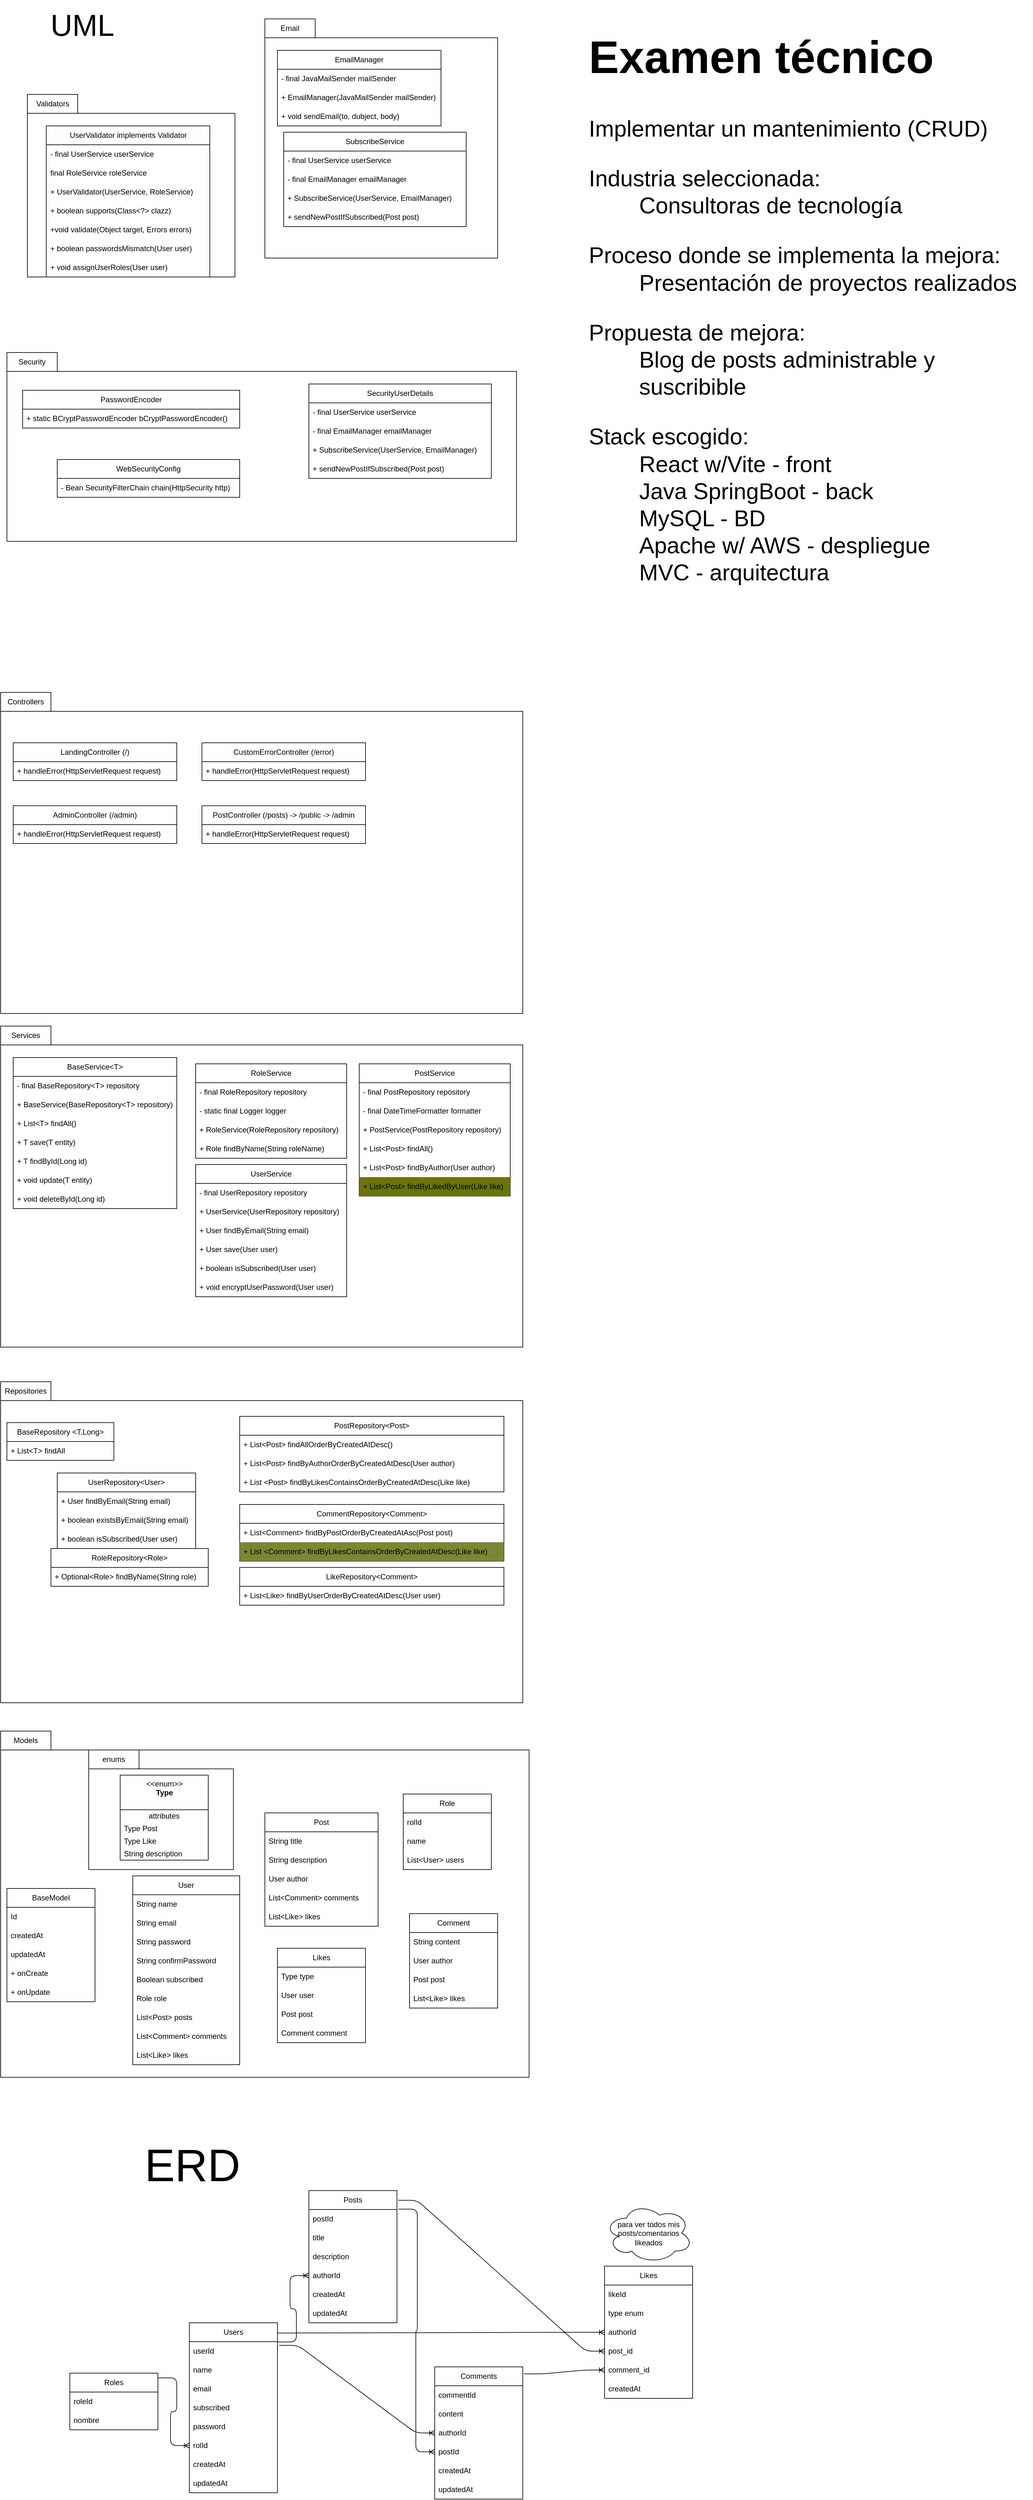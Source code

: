 <mxfile>
    <diagram id="htlejAzc29VQvQVjpLD0" name="Page-1">
        <mxGraphModel dx="1652" dy="4514" grid="1" gridSize="10" guides="1" tooltips="1" connect="1" arrows="1" fold="1" page="1" pageScale="1" pageWidth="850" pageHeight="1100" math="0" shadow="0">
            <root>
                <mxCell id="0"/>
                <mxCell id="1" parent="0"/>
                <mxCell id="186" value="" style="shape=folder;fontStyle=1;tabWidth=80;tabHeight=30;tabPosition=left;html=1;boundedLbl=1;" vertex="1" parent="1">
                    <mxGeometry x="10" y="-2170" width="830" height="510" as="geometry"/>
                </mxCell>
                <mxCell id="110" value="" style="shape=folder;fontStyle=1;tabWidth=80;tabHeight=30;tabPosition=left;html=1;boundedLbl=1;" vertex="1" parent="1">
                    <mxGeometry x="10" y="-1075" width="830" height="510" as="geometry"/>
                </mxCell>
                <mxCell id="105" value="" style="shape=folder;fontStyle=1;tabWidth=80;tabHeight=30;tabPosition=left;html=1;boundedLbl=1;" vertex="1" parent="1">
                    <mxGeometry x="10" y="-520" width="840" height="550" as="geometry"/>
                </mxCell>
                <mxCell id="108" value="" style="shape=folder;fontStyle=1;tabWidth=80;tabHeight=30;tabPosition=left;html=1;boundedLbl=1;" vertex="1" parent="1">
                    <mxGeometry x="150" y="-490" width="230" height="190" as="geometry"/>
                </mxCell>
                <mxCell id="2" value="Users" style="swimlane;fontStyle=0;childLayout=stackLayout;horizontal=1;startSize=30;horizontalStack=0;resizeParent=1;resizeParentMax=0;resizeLast=0;collapsible=1;marginBottom=0;whiteSpace=wrap;html=1;" vertex="1" parent="1">
                    <mxGeometry x="310" y="420" width="140" height="270" as="geometry"/>
                </mxCell>
                <mxCell id="39" value="userId" style="text;strokeColor=none;fillColor=none;align=left;verticalAlign=middle;spacingLeft=4;spacingRight=4;overflow=hidden;points=[[0,0.5],[1,0.5]];portConstraint=eastwest;rotatable=0;whiteSpace=wrap;html=1;" vertex="1" parent="2">
                    <mxGeometry y="30" width="140" height="30" as="geometry"/>
                </mxCell>
                <mxCell id="4" value="name" style="text;strokeColor=none;fillColor=none;align=left;verticalAlign=middle;spacingLeft=4;spacingRight=4;overflow=hidden;points=[[0,0.5],[1,0.5]];portConstraint=eastwest;rotatable=0;whiteSpace=wrap;html=1;" vertex="1" parent="2">
                    <mxGeometry y="60" width="140" height="30" as="geometry"/>
                </mxCell>
                <mxCell id="5" value="email" style="text;strokeColor=none;fillColor=none;align=left;verticalAlign=middle;spacingLeft=4;spacingRight=4;overflow=hidden;points=[[0,0.5],[1,0.5]];portConstraint=eastwest;rotatable=0;whiteSpace=wrap;html=1;" vertex="1" parent="2">
                    <mxGeometry y="90" width="140" height="30" as="geometry"/>
                </mxCell>
                <mxCell id="219" value="subscribed" style="text;strokeColor=none;fillColor=none;align=left;verticalAlign=middle;spacingLeft=4;spacingRight=4;overflow=hidden;points=[[0,0.5],[1,0.5]];portConstraint=eastwest;rotatable=0;whiteSpace=wrap;html=1;" vertex="1" parent="2">
                    <mxGeometry y="120" width="140" height="30" as="geometry"/>
                </mxCell>
                <mxCell id="6" value="password" style="text;strokeColor=none;fillColor=none;align=left;verticalAlign=middle;spacingLeft=4;spacingRight=4;overflow=hidden;points=[[0,0.5],[1,0.5]];portConstraint=eastwest;rotatable=0;whiteSpace=wrap;html=1;" vertex="1" parent="2">
                    <mxGeometry y="150" width="140" height="30" as="geometry"/>
                </mxCell>
                <mxCell id="40" value="rolId" style="text;strokeColor=none;fillColor=none;align=left;verticalAlign=middle;spacingLeft=4;spacingRight=4;overflow=hidden;points=[[0,0.5],[1,0.5]];portConstraint=eastwest;rotatable=0;whiteSpace=wrap;html=1;" vertex="1" parent="2">
                    <mxGeometry y="180" width="140" height="30" as="geometry"/>
                </mxCell>
                <mxCell id="49" value="createdAt" style="text;strokeColor=none;fillColor=none;align=left;verticalAlign=middle;spacingLeft=4;spacingRight=4;overflow=hidden;points=[[0,0.5],[1,0.5]];portConstraint=eastwest;rotatable=0;whiteSpace=wrap;html=1;" vertex="1" parent="2">
                    <mxGeometry y="210" width="140" height="30" as="geometry"/>
                </mxCell>
                <mxCell id="50" value="updatedAt" style="text;strokeColor=none;fillColor=none;align=left;verticalAlign=middle;spacingLeft=4;spacingRight=4;overflow=hidden;points=[[0,0.5],[1,0.5]];portConstraint=eastwest;rotatable=0;whiteSpace=wrap;html=1;" vertex="1" parent="2">
                    <mxGeometry y="240" width="140" height="30" as="geometry"/>
                </mxCell>
                <mxCell id="7" value="BaseModel" style="swimlane;fontStyle=0;childLayout=stackLayout;horizontal=1;startSize=30;horizontalStack=0;resizeParent=1;resizeParentMax=0;resizeLast=0;collapsible=1;marginBottom=0;whiteSpace=wrap;html=1;" vertex="1" parent="1">
                    <mxGeometry x="20" y="-270" width="140" height="180" as="geometry"/>
                </mxCell>
                <mxCell id="8" value="Id" style="text;strokeColor=none;fillColor=none;align=left;verticalAlign=middle;spacingLeft=4;spacingRight=4;overflow=hidden;points=[[0,0.5],[1,0.5]];portConstraint=eastwest;rotatable=0;whiteSpace=wrap;html=1;" vertex="1" parent="7">
                    <mxGeometry y="30" width="140" height="30" as="geometry"/>
                </mxCell>
                <mxCell id="9" value="createdAt" style="text;strokeColor=none;fillColor=none;align=left;verticalAlign=middle;spacingLeft=4;spacingRight=4;overflow=hidden;points=[[0,0.5],[1,0.5]];portConstraint=eastwest;rotatable=0;whiteSpace=wrap;html=1;" vertex="1" parent="7">
                    <mxGeometry y="60" width="140" height="30" as="geometry"/>
                </mxCell>
                <mxCell id="10" value="updatedAt" style="text;strokeColor=none;fillColor=none;align=left;verticalAlign=middle;spacingLeft=4;spacingRight=4;overflow=hidden;points=[[0,0.5],[1,0.5]];portConstraint=eastwest;rotatable=0;whiteSpace=wrap;html=1;" vertex="1" parent="7">
                    <mxGeometry y="90" width="140" height="30" as="geometry"/>
                </mxCell>
                <mxCell id="29" value="+ onCreate" style="text;strokeColor=none;fillColor=none;align=left;verticalAlign=middle;spacingLeft=4;spacingRight=4;overflow=hidden;points=[[0,0.5],[1,0.5]];portConstraint=eastwest;rotatable=0;whiteSpace=wrap;html=1;" vertex="1" parent="7">
                    <mxGeometry y="120" width="140" height="30" as="geometry"/>
                </mxCell>
                <mxCell id="30" value="+ onUpdate" style="text;strokeColor=none;fillColor=none;align=left;verticalAlign=middle;spacingLeft=4;spacingRight=4;overflow=hidden;points=[[0,0.5],[1,0.5]];portConstraint=eastwest;rotatable=0;whiteSpace=wrap;html=1;" vertex="1" parent="7">
                    <mxGeometry y="150" width="140" height="30" as="geometry"/>
                </mxCell>
                <mxCell id="13" value="Posts" style="swimlane;fontStyle=0;childLayout=stackLayout;horizontal=1;startSize=30;horizontalStack=0;resizeParent=1;resizeParentMax=0;resizeLast=0;collapsible=1;marginBottom=0;whiteSpace=wrap;html=1;" vertex="1" parent="1">
                    <mxGeometry x="500" y="210" width="140" height="210" as="geometry"/>
                </mxCell>
                <mxCell id="59" value="postId" style="text;strokeColor=none;fillColor=none;align=left;verticalAlign=middle;spacingLeft=4;spacingRight=4;overflow=hidden;points=[[0,0.5],[1,0.5]];portConstraint=eastwest;rotatable=0;whiteSpace=wrap;html=1;" vertex="1" parent="13">
                    <mxGeometry y="30" width="140" height="30" as="geometry"/>
                </mxCell>
                <mxCell id="14" value="title" style="text;strokeColor=none;fillColor=none;align=left;verticalAlign=middle;spacingLeft=4;spacingRight=4;overflow=hidden;points=[[0,0.5],[1,0.5]];portConstraint=eastwest;rotatable=0;whiteSpace=wrap;html=1;" vertex="1" parent="13">
                    <mxGeometry y="60" width="140" height="30" as="geometry"/>
                </mxCell>
                <mxCell id="15" value="description" style="text;strokeColor=none;fillColor=none;align=left;verticalAlign=middle;spacingLeft=4;spacingRight=4;overflow=hidden;points=[[0,0.5],[1,0.5]];portConstraint=eastwest;rotatable=0;whiteSpace=wrap;html=1;" vertex="1" parent="13">
                    <mxGeometry y="90" width="140" height="30" as="geometry"/>
                </mxCell>
                <mxCell id="20" value="authorId" style="text;strokeColor=none;fillColor=none;align=left;verticalAlign=middle;spacingLeft=4;spacingRight=4;overflow=hidden;points=[[0,0.5],[1,0.5]];portConstraint=eastwest;rotatable=0;whiteSpace=wrap;html=1;" vertex="1" parent="13">
                    <mxGeometry y="120" width="140" height="30" as="geometry"/>
                </mxCell>
                <mxCell id="57" value="createdAt" style="text;strokeColor=none;fillColor=none;align=left;verticalAlign=middle;spacingLeft=4;spacingRight=4;overflow=hidden;points=[[0,0.5],[1,0.5]];portConstraint=eastwest;rotatable=0;whiteSpace=wrap;html=1;" vertex="1" parent="13">
                    <mxGeometry y="150" width="140" height="30" as="geometry"/>
                </mxCell>
                <mxCell id="58" value="updatedAt" style="text;strokeColor=none;fillColor=none;align=left;verticalAlign=middle;spacingLeft=4;spacingRight=4;overflow=hidden;points=[[0,0.5],[1,0.5]];portConstraint=eastwest;rotatable=0;whiteSpace=wrap;html=1;" vertex="1" parent="13">
                    <mxGeometry y="180" width="140" height="30" as="geometry"/>
                </mxCell>
                <mxCell id="17" value="Comments" style="swimlane;fontStyle=0;childLayout=stackLayout;horizontal=1;startSize=30;horizontalStack=0;resizeParent=1;resizeParentMax=0;resizeLast=0;collapsible=1;marginBottom=0;whiteSpace=wrap;html=1;" vertex="1" parent="1">
                    <mxGeometry x="700" y="490" width="140" height="210" as="geometry"/>
                </mxCell>
                <mxCell id="60" value="commentId" style="text;strokeColor=none;fillColor=none;align=left;verticalAlign=middle;spacingLeft=4;spacingRight=4;overflow=hidden;points=[[0,0.5],[1,0.5]];portConstraint=eastwest;rotatable=0;whiteSpace=wrap;html=1;" vertex="1" parent="17">
                    <mxGeometry y="30" width="140" height="30" as="geometry"/>
                </mxCell>
                <mxCell id="18" value="content" style="text;strokeColor=none;fillColor=none;align=left;verticalAlign=middle;spacingLeft=4;spacingRight=4;overflow=hidden;points=[[0,0.5],[1,0.5]];portConstraint=eastwest;rotatable=0;whiteSpace=wrap;html=1;" vertex="1" parent="17">
                    <mxGeometry y="60" width="140" height="30" as="geometry"/>
                </mxCell>
                <mxCell id="22" value="authorId" style="text;strokeColor=none;fillColor=none;align=left;verticalAlign=middle;spacingLeft=4;spacingRight=4;overflow=hidden;points=[[0,0.5],[1,0.5]];portConstraint=eastwest;rotatable=0;whiteSpace=wrap;html=1;" vertex="1" parent="17">
                    <mxGeometry y="90" width="140" height="30" as="geometry"/>
                </mxCell>
                <mxCell id="42" value="postId" style="text;strokeColor=none;fillColor=none;align=left;verticalAlign=middle;spacingLeft=4;spacingRight=4;overflow=hidden;points=[[0,0.5],[1,0.5]];portConstraint=eastwest;rotatable=0;whiteSpace=wrap;html=1;" vertex="1" parent="17">
                    <mxGeometry y="120" width="140" height="30" as="geometry"/>
                </mxCell>
                <mxCell id="62" value="createdAt" style="text;strokeColor=none;fillColor=none;align=left;verticalAlign=middle;spacingLeft=4;spacingRight=4;overflow=hidden;points=[[0,0.5],[1,0.5]];portConstraint=eastwest;rotatable=0;whiteSpace=wrap;html=1;" vertex="1" parent="17">
                    <mxGeometry y="150" width="140" height="30" as="geometry"/>
                </mxCell>
                <mxCell id="66" value="updatedAt" style="text;strokeColor=none;fillColor=none;align=left;verticalAlign=middle;spacingLeft=4;spacingRight=4;overflow=hidden;points=[[0,0.5],[1,0.5]];portConstraint=eastwest;rotatable=0;whiteSpace=wrap;html=1;" vertex="1" parent="17">
                    <mxGeometry y="180" width="140" height="30" as="geometry"/>
                </mxCell>
                <mxCell id="21" value="" style="edgeStyle=entityRelationEdgeStyle;fontSize=12;html=1;endArrow=ERoneToMany;exitX=1.001;exitY=0.113;exitDx=0;exitDy=0;exitPerimeter=0;" edge="1" parent="1" source="2" target="20">
                    <mxGeometry width="100" height="100" relative="1" as="geometry">
                        <mxPoint x="280" y="750" as="sourcePoint"/>
                        <mxPoint x="380" y="650" as="targetPoint"/>
                    </mxGeometry>
                </mxCell>
                <mxCell id="23" value="" style="edgeStyle=entityRelationEdgeStyle;fontSize=12;html=1;endArrow=ERoneToMany;exitX=1.019;exitY=0.133;exitDx=0;exitDy=0;exitPerimeter=0;" edge="1" parent="1" source="2" target="22">
                    <mxGeometry width="100" height="100" relative="1" as="geometry">
                        <mxPoint x="250" y="430" as="sourcePoint"/>
                        <mxPoint x="350" y="330" as="targetPoint"/>
                    </mxGeometry>
                </mxCell>
                <mxCell id="24" value="User" style="swimlane;fontStyle=0;childLayout=stackLayout;horizontal=1;startSize=30;horizontalStack=0;resizeParent=1;resizeParentMax=0;resizeLast=0;collapsible=1;marginBottom=0;whiteSpace=wrap;html=1;" vertex="1" parent="1">
                    <mxGeometry x="220" y="-290" width="170" height="300" as="geometry"/>
                </mxCell>
                <mxCell id="25" value="String name" style="text;strokeColor=none;fillColor=none;align=left;verticalAlign=middle;spacingLeft=4;spacingRight=4;overflow=hidden;points=[[0,0.5],[1,0.5]];portConstraint=eastwest;rotatable=0;whiteSpace=wrap;html=1;" vertex="1" parent="24">
                    <mxGeometry y="30" width="170" height="30" as="geometry"/>
                </mxCell>
                <mxCell id="26" value="String email" style="text;strokeColor=none;fillColor=none;align=left;verticalAlign=middle;spacingLeft=4;spacingRight=4;overflow=hidden;points=[[0,0.5],[1,0.5]];portConstraint=eastwest;rotatable=0;whiteSpace=wrap;html=1;" vertex="1" parent="24">
                    <mxGeometry y="60" width="170" height="30" as="geometry"/>
                </mxCell>
                <mxCell id="27" value="String password" style="text;strokeColor=none;fillColor=none;align=left;verticalAlign=middle;spacingLeft=4;spacingRight=4;overflow=hidden;points=[[0,0.5],[1,0.5]];portConstraint=eastwest;rotatable=0;whiteSpace=wrap;html=1;" vertex="1" parent="24">
                    <mxGeometry y="90" width="170" height="30" as="geometry"/>
                </mxCell>
                <mxCell id="28" value="String confirmPassword" style="text;strokeColor=none;fillColor=none;align=left;verticalAlign=middle;spacingLeft=4;spacingRight=4;overflow=hidden;points=[[0,0.5],[1,0.5]];portConstraint=eastwest;rotatable=0;whiteSpace=wrap;html=1;" vertex="1" parent="24">
                    <mxGeometry y="120" width="170" height="30" as="geometry"/>
                </mxCell>
                <mxCell id="220" value="Boolean subscribed" style="text;strokeColor=none;fillColor=none;align=left;verticalAlign=middle;spacingLeft=4;spacingRight=4;overflow=hidden;points=[[0,0.5],[1,0.5]];portConstraint=eastwest;rotatable=0;whiteSpace=wrap;html=1;" vertex="1" parent="24">
                    <mxGeometry y="150" width="170" height="30" as="geometry"/>
                </mxCell>
                <mxCell id="69" value="Role role" style="text;strokeColor=none;fillColor=none;align=left;verticalAlign=middle;spacingLeft=4;spacingRight=4;overflow=hidden;points=[[0,0.5],[1,0.5]];portConstraint=eastwest;rotatable=0;whiteSpace=wrap;html=1;" vertex="1" parent="24">
                    <mxGeometry y="180" width="170" height="30" as="geometry"/>
                </mxCell>
                <mxCell id="70" value="List&amp;lt;Post&amp;gt; posts" style="text;strokeColor=none;fillColor=none;align=left;verticalAlign=middle;spacingLeft=4;spacingRight=4;overflow=hidden;points=[[0,0.5],[1,0.5]];portConstraint=eastwest;rotatable=0;whiteSpace=wrap;html=1;" vertex="1" parent="24">
                    <mxGeometry y="210" width="170" height="30" as="geometry"/>
                </mxCell>
                <mxCell id="71" value="List&amp;lt;Comment&amp;gt; comments" style="text;strokeColor=none;fillColor=none;align=left;verticalAlign=middle;spacingLeft=4;spacingRight=4;overflow=hidden;points=[[0,0.5],[1,0.5]];portConstraint=eastwest;rotatable=0;whiteSpace=wrap;html=1;" vertex="1" parent="24">
                    <mxGeometry y="240" width="170" height="30" as="geometry"/>
                </mxCell>
                <mxCell id="72" value="List&amp;lt;Like&amp;gt; likes" style="text;strokeColor=none;fillColor=none;align=left;verticalAlign=middle;spacingLeft=4;spacingRight=4;overflow=hidden;points=[[0,0.5],[1,0.5]];portConstraint=eastwest;rotatable=0;whiteSpace=wrap;html=1;" vertex="1" parent="24">
                    <mxGeometry y="270" width="170" height="30" as="geometry"/>
                </mxCell>
                <mxCell id="35" value="Roles" style="swimlane;fontStyle=0;childLayout=stackLayout;horizontal=1;startSize=30;horizontalStack=0;resizeParent=1;resizeParentMax=0;resizeLast=0;collapsible=1;marginBottom=0;whiteSpace=wrap;html=1;" vertex="1" parent="1">
                    <mxGeometry x="120" y="500" width="140" height="90" as="geometry"/>
                </mxCell>
                <mxCell id="65" value="roleId" style="text;strokeColor=none;fillColor=none;align=left;verticalAlign=middle;spacingLeft=4;spacingRight=4;overflow=hidden;points=[[0,0.5],[1,0.5]];portConstraint=eastwest;rotatable=0;whiteSpace=wrap;html=1;" vertex="1" parent="35">
                    <mxGeometry y="30" width="140" height="30" as="geometry"/>
                </mxCell>
                <mxCell id="36" value="nombre" style="text;strokeColor=none;fillColor=none;align=left;verticalAlign=middle;spacingLeft=4;spacingRight=4;overflow=hidden;points=[[0,0.5],[1,0.5]];portConstraint=eastwest;rotatable=0;whiteSpace=wrap;html=1;" vertex="1" parent="35">
                    <mxGeometry y="60" width="140" height="30" as="geometry"/>
                </mxCell>
                <mxCell id="41" value="" style="edgeStyle=entityRelationEdgeStyle;fontSize=12;html=1;endArrow=ERoneToMany;entryX=0;entryY=0.5;entryDx=0;entryDy=0;exitX=1;exitY=0.083;exitDx=0;exitDy=0;exitPerimeter=0;" edge="1" parent="1" source="35" target="40">
                    <mxGeometry width="100" height="100" relative="1" as="geometry">
                        <mxPoint x="120" y="590" as="sourcePoint"/>
                        <mxPoint x="220" y="490" as="targetPoint"/>
                    </mxGeometry>
                </mxCell>
                <mxCell id="43" value="" style="edgeStyle=entityRelationEdgeStyle;fontSize=12;html=1;endArrow=ERoneToMany;exitX=1.017;exitY=0.14;exitDx=0;exitDy=0;exitPerimeter=0;entryX=0;entryY=0.5;entryDx=0;entryDy=0;" edge="1" parent="1" source="13" target="42">
                    <mxGeometry width="100" height="100" relative="1" as="geometry">
                        <mxPoint x="760" y="390" as="sourcePoint"/>
                        <mxPoint x="860" y="290" as="targetPoint"/>
                    </mxGeometry>
                </mxCell>
                <mxCell id="51" value="Likes" style="swimlane;fontStyle=0;childLayout=stackLayout;horizontal=1;startSize=30;horizontalStack=0;resizeParent=1;resizeParentMax=0;resizeLast=0;collapsible=1;marginBottom=0;whiteSpace=wrap;html=1;" vertex="1" parent="1">
                    <mxGeometry x="970" y="330" width="140" height="210" as="geometry"/>
                </mxCell>
                <mxCell id="52" value="likeId" style="text;strokeColor=none;fillColor=none;align=left;verticalAlign=middle;spacingLeft=4;spacingRight=4;overflow=hidden;points=[[0,0.5],[1,0.5]];portConstraint=eastwest;rotatable=0;whiteSpace=wrap;html=1;" vertex="1" parent="51">
                    <mxGeometry y="30" width="140" height="30" as="geometry"/>
                </mxCell>
                <mxCell id="53" value="type enum" style="text;strokeColor=none;fillColor=none;align=left;verticalAlign=middle;spacingLeft=4;spacingRight=4;overflow=hidden;points=[[0,0.5],[1,0.5]];portConstraint=eastwest;rotatable=0;whiteSpace=wrap;html=1;" vertex="1" parent="51">
                    <mxGeometry y="60" width="140" height="30" as="geometry"/>
                </mxCell>
                <mxCell id="64" value="authorId" style="text;strokeColor=none;fillColor=none;align=left;verticalAlign=middle;spacingLeft=4;spacingRight=4;overflow=hidden;points=[[0,0.5],[1,0.5]];portConstraint=eastwest;rotatable=0;whiteSpace=wrap;html=1;" vertex="1" parent="51">
                    <mxGeometry y="90" width="140" height="30" as="geometry"/>
                </mxCell>
                <mxCell id="140" value="post_id" style="text;strokeColor=none;fillColor=none;align=left;verticalAlign=middle;spacingLeft=4;spacingRight=4;overflow=hidden;points=[[0,0.5],[1,0.5]];portConstraint=eastwest;rotatable=0;whiteSpace=wrap;html=1;" vertex="1" parent="51">
                    <mxGeometry y="120" width="140" height="30" as="geometry"/>
                </mxCell>
                <mxCell id="139" value="comment_id" style="text;strokeColor=none;fillColor=none;align=left;verticalAlign=middle;spacingLeft=4;spacingRight=4;overflow=hidden;points=[[0,0.5],[1,0.5]];portConstraint=eastwest;rotatable=0;whiteSpace=wrap;html=1;" vertex="1" parent="51">
                    <mxGeometry y="150" width="140" height="30" as="geometry"/>
                </mxCell>
                <mxCell id="56" value="createdAt" style="text;strokeColor=none;fillColor=none;align=left;verticalAlign=middle;spacingLeft=4;spacingRight=4;overflow=hidden;points=[[0,0.5],[1,0.5]];portConstraint=eastwest;rotatable=0;whiteSpace=wrap;html=1;" vertex="1" parent="51">
                    <mxGeometry y="180" width="140" height="30" as="geometry"/>
                </mxCell>
                <mxCell id="63" value="" style="edgeStyle=entityRelationEdgeStyle;fontSize=12;html=1;endArrow=ERoneToMany;exitX=0.998;exitY=0.06;exitDx=0;exitDy=0;exitPerimeter=0;" edge="1" parent="1" source="2" target="64">
                    <mxGeometry width="100" height="100" relative="1" as="geometry">
                        <mxPoint x="370" y="710" as="sourcePoint"/>
                        <mxPoint x="500" y="640" as="targetPoint"/>
                    </mxGeometry>
                </mxCell>
                <mxCell id="68" value="para ver todos mis posts/comentarios likeados" style="ellipse;shape=cloud;whiteSpace=wrap;html=1;" vertex="1" parent="1">
                    <mxGeometry x="970" y="230" width="140" height="95" as="geometry"/>
                </mxCell>
                <mxCell id="73" value="Post" style="swimlane;fontStyle=0;childLayout=stackLayout;horizontal=1;startSize=30;horizontalStack=0;resizeParent=1;resizeParentMax=0;resizeLast=0;collapsible=1;marginBottom=0;whiteSpace=wrap;html=1;" vertex="1" parent="1">
                    <mxGeometry x="430" y="-390" width="180" height="180" as="geometry"/>
                </mxCell>
                <mxCell id="75" value="String title" style="text;strokeColor=none;fillColor=none;align=left;verticalAlign=middle;spacingLeft=4;spacingRight=4;overflow=hidden;points=[[0,0.5],[1,0.5]];portConstraint=eastwest;rotatable=0;whiteSpace=wrap;html=1;" vertex="1" parent="73">
                    <mxGeometry y="30" width="180" height="30" as="geometry"/>
                </mxCell>
                <mxCell id="76" value="String description" style="text;strokeColor=none;fillColor=none;align=left;verticalAlign=middle;spacingLeft=4;spacingRight=4;overflow=hidden;points=[[0,0.5],[1,0.5]];portConstraint=eastwest;rotatable=0;whiteSpace=wrap;html=1;" vertex="1" parent="73">
                    <mxGeometry y="60" width="180" height="30" as="geometry"/>
                </mxCell>
                <mxCell id="77" value="User author" style="text;strokeColor=none;fillColor=none;align=left;verticalAlign=middle;spacingLeft=4;spacingRight=4;overflow=hidden;points=[[0,0.5],[1,0.5]];portConstraint=eastwest;rotatable=0;whiteSpace=wrap;html=1;" vertex="1" parent="73">
                    <mxGeometry y="90" width="180" height="30" as="geometry"/>
                </mxCell>
                <mxCell id="102" value="List&amp;lt;Comment&amp;gt; comments" style="text;strokeColor=none;fillColor=none;align=left;verticalAlign=middle;spacingLeft=4;spacingRight=4;overflow=hidden;points=[[0,0.5],[1,0.5]];portConstraint=eastwest;rotatable=0;whiteSpace=wrap;html=1;" vertex="1" parent="73">
                    <mxGeometry y="120" width="180" height="30" as="geometry"/>
                </mxCell>
                <mxCell id="136" value="List&amp;lt;Like&amp;gt; likes" style="text;strokeColor=none;fillColor=none;align=left;verticalAlign=middle;spacingLeft=4;spacingRight=4;overflow=hidden;points=[[0,0.5],[1,0.5]];portConstraint=eastwest;rotatable=0;whiteSpace=wrap;html=1;" vertex="1" parent="73">
                    <mxGeometry y="150" width="180" height="30" as="geometry"/>
                </mxCell>
                <mxCell id="80" value="Comment&lt;br&gt;" style="swimlane;fontStyle=0;childLayout=stackLayout;horizontal=1;startSize=30;horizontalStack=0;resizeParent=1;resizeParentMax=0;resizeLast=0;collapsible=1;marginBottom=0;whiteSpace=wrap;html=1;" vertex="1" parent="1">
                    <mxGeometry x="660" y="-230" width="140" height="150" as="geometry"/>
                </mxCell>
                <mxCell id="82" value="String content" style="text;strokeColor=none;fillColor=none;align=left;verticalAlign=middle;spacingLeft=4;spacingRight=4;overflow=hidden;points=[[0,0.5],[1,0.5]];portConstraint=eastwest;rotatable=0;whiteSpace=wrap;html=1;" vertex="1" parent="80">
                    <mxGeometry y="30" width="140" height="30" as="geometry"/>
                </mxCell>
                <mxCell id="83" value="User author" style="text;strokeColor=none;fillColor=none;align=left;verticalAlign=middle;spacingLeft=4;spacingRight=4;overflow=hidden;points=[[0,0.5],[1,0.5]];portConstraint=eastwest;rotatable=0;whiteSpace=wrap;html=1;" vertex="1" parent="80">
                    <mxGeometry y="60" width="140" height="30" as="geometry"/>
                </mxCell>
                <mxCell id="84" value="Post post" style="text;strokeColor=none;fillColor=none;align=left;verticalAlign=middle;spacingLeft=4;spacingRight=4;overflow=hidden;points=[[0,0.5],[1,0.5]];portConstraint=eastwest;rotatable=0;whiteSpace=wrap;html=1;" vertex="1" parent="80">
                    <mxGeometry y="90" width="140" height="30" as="geometry"/>
                </mxCell>
                <mxCell id="145" value="List&amp;lt;Like&amp;gt; likes" style="text;strokeColor=none;fillColor=none;align=left;verticalAlign=middle;spacingLeft=4;spacingRight=4;overflow=hidden;points=[[0,0.5],[1,0.5]];portConstraint=eastwest;rotatable=0;whiteSpace=wrap;html=1;" vertex="1" parent="80">
                    <mxGeometry y="120" width="140" height="30" as="geometry"/>
                </mxCell>
                <mxCell id="87" value="Likes" style="swimlane;fontStyle=0;childLayout=stackLayout;horizontal=1;startSize=30;horizontalStack=0;resizeParent=1;resizeParentMax=0;resizeLast=0;collapsible=1;marginBottom=0;whiteSpace=wrap;html=1;" vertex="1" parent="1">
                    <mxGeometry x="450" y="-175" width="140" height="150" as="geometry"/>
                </mxCell>
                <mxCell id="89" value="Type type" style="text;strokeColor=none;fillColor=none;align=left;verticalAlign=middle;spacingLeft=4;spacingRight=4;overflow=hidden;points=[[0,0.5],[1,0.5]];portConstraint=eastwest;rotatable=0;whiteSpace=wrap;html=1;" vertex="1" parent="87">
                    <mxGeometry y="30" width="140" height="30" as="geometry"/>
                </mxCell>
                <mxCell id="90" value="User user" style="text;strokeColor=none;fillColor=none;align=left;verticalAlign=middle;spacingLeft=4;spacingRight=4;overflow=hidden;points=[[0,0.5],[1,0.5]];portConstraint=eastwest;rotatable=0;whiteSpace=wrap;html=1;" vertex="1" parent="87">
                    <mxGeometry y="60" width="140" height="30" as="geometry"/>
                </mxCell>
                <mxCell id="141" value="Post post" style="text;strokeColor=none;fillColor=none;align=left;verticalAlign=middle;spacingLeft=4;spacingRight=4;overflow=hidden;points=[[0,0.5],[1,0.5]];portConstraint=eastwest;rotatable=0;whiteSpace=wrap;html=1;" vertex="1" parent="87">
                    <mxGeometry y="90" width="140" height="30" as="geometry"/>
                </mxCell>
                <mxCell id="142" value="Comment comment" style="text;strokeColor=none;fillColor=none;align=left;verticalAlign=middle;spacingLeft=4;spacingRight=4;overflow=hidden;points=[[0,0.5],[1,0.5]];portConstraint=eastwest;rotatable=0;whiteSpace=wrap;html=1;" vertex="1" parent="87">
                    <mxGeometry y="120" width="140" height="30" as="geometry"/>
                </mxCell>
                <mxCell id="92" value="&amp;lt;&amp;lt;enum&amp;gt;&amp;gt;&lt;br&gt;&lt;b&gt;Type&lt;/b&gt;" style="swimlane;fontStyle=0;align=center;verticalAlign=top;childLayout=stackLayout;horizontal=1;startSize=55;horizontalStack=0;resizeParent=1;resizeParentMax=0;resizeLast=0;collapsible=0;marginBottom=0;html=1;" vertex="1" parent="1">
                    <mxGeometry x="200" y="-450" width="140" height="135" as="geometry"/>
                </mxCell>
                <mxCell id="93" value="attributes" style="text;html=1;strokeColor=none;fillColor=none;align=center;verticalAlign=middle;spacingLeft=4;spacingRight=4;overflow=hidden;rotatable=0;points=[[0,0.5],[1,0.5]];portConstraint=eastwest;" vertex="1" parent="92">
                    <mxGeometry y="55" width="140" height="20" as="geometry"/>
                </mxCell>
                <mxCell id="100" value="Type Post" style="text;html=1;strokeColor=none;fillColor=none;align=left;verticalAlign=middle;spacingLeft=4;spacingRight=4;overflow=hidden;rotatable=0;points=[[0,0.5],[1,0.5]];portConstraint=eastwest;" vertex="1" parent="92">
                    <mxGeometry y="75" width="140" height="20" as="geometry"/>
                </mxCell>
                <mxCell id="101" value="Type Like" style="text;html=1;strokeColor=none;fillColor=none;align=left;verticalAlign=middle;spacingLeft=4;spacingRight=4;overflow=hidden;rotatable=0;points=[[0,0.5],[1,0.5]];portConstraint=eastwest;" vertex="1" parent="92">
                    <mxGeometry y="95" width="140" height="20" as="geometry"/>
                </mxCell>
                <mxCell id="94" value="String description" style="text;html=1;strokeColor=none;fillColor=none;align=left;verticalAlign=middle;spacingLeft=4;spacingRight=4;overflow=hidden;rotatable=0;points=[[0,0.5],[1,0.5]];portConstraint=eastwest;" vertex="1" parent="92">
                    <mxGeometry y="115" width="140" height="20" as="geometry"/>
                </mxCell>
                <mxCell id="103" value="&lt;font style=&quot;font-size: 48px;&quot;&gt;UML&lt;/font&gt;" style="text;html=1;strokeColor=none;fillColor=none;align=center;verticalAlign=middle;whiteSpace=wrap;rounded=0;" vertex="1" parent="1">
                    <mxGeometry x="45" y="-3270" width="190" height="80" as="geometry"/>
                </mxCell>
                <mxCell id="104" value="&lt;font style=&quot;font-size: 72px;&quot;&gt;ERD&lt;/font&gt;" style="text;html=1;strokeColor=none;fillColor=none;align=center;verticalAlign=middle;whiteSpace=wrap;rounded=0;" vertex="1" parent="1">
                    <mxGeometry x="205" y="130" width="220" height="80" as="geometry"/>
                </mxCell>
                <mxCell id="106" value="Models" style="text;html=1;strokeColor=none;fillColor=none;align=center;verticalAlign=middle;whiteSpace=wrap;rounded=0;" vertex="1" parent="1">
                    <mxGeometry x="20" y="-520" width="60" height="30" as="geometry"/>
                </mxCell>
                <mxCell id="109" value="enums" style="text;html=1;strokeColor=none;fillColor=none;align=center;verticalAlign=middle;whiteSpace=wrap;rounded=0;" vertex="1" parent="1">
                    <mxGeometry x="160" y="-490" width="60" height="30" as="geometry"/>
                </mxCell>
                <mxCell id="111" value="Repositories" style="text;html=1;strokeColor=none;fillColor=none;align=center;verticalAlign=middle;whiteSpace=wrap;rounded=0;" vertex="1" parent="1">
                    <mxGeometry x="20" y="-1075" width="60" height="30" as="geometry"/>
                </mxCell>
                <mxCell id="112" value="BaseRepository &amp;lt;T,Long&amp;gt;" style="swimlane;fontStyle=0;childLayout=stackLayout;horizontal=1;startSize=30;horizontalStack=0;resizeParent=1;resizeParentMax=0;resizeLast=0;collapsible=1;marginBottom=0;whiteSpace=wrap;html=1;" vertex="1" parent="1">
                    <mxGeometry x="20" y="-1010" width="170" height="60" as="geometry"/>
                </mxCell>
                <mxCell id="116" value="+ List&amp;lt;T&amp;gt; findAll" style="text;strokeColor=none;fillColor=none;align=left;verticalAlign=middle;spacingLeft=4;spacingRight=4;overflow=hidden;points=[[0,0.5],[1,0.5]];portConstraint=eastwest;rotatable=0;whiteSpace=wrap;html=1;" vertex="1" parent="112">
                    <mxGeometry y="30" width="170" height="30" as="geometry"/>
                </mxCell>
                <mxCell id="118" value="UserRepository&amp;lt;User&amp;gt;" style="swimlane;fontStyle=0;childLayout=stackLayout;horizontal=1;startSize=30;horizontalStack=0;resizeParent=1;resizeParentMax=0;resizeLast=0;collapsible=1;marginBottom=0;whiteSpace=wrap;html=1;" vertex="1" parent="1">
                    <mxGeometry x="100" y="-930" width="220" height="120" as="geometry"/>
                </mxCell>
                <mxCell id="119" value="+ User findByEmail(String email)" style="text;strokeColor=none;fillColor=none;align=left;verticalAlign=middle;spacingLeft=4;spacingRight=4;overflow=hidden;points=[[0,0.5],[1,0.5]];portConstraint=eastwest;rotatable=0;whiteSpace=wrap;html=1;" vertex="1" parent="118">
                    <mxGeometry y="30" width="220" height="30" as="geometry"/>
                </mxCell>
                <mxCell id="120" value="+ boolean existsByEmail(String email)" style="text;strokeColor=none;fillColor=none;align=left;verticalAlign=middle;spacingLeft=4;spacingRight=4;overflow=hidden;points=[[0,0.5],[1,0.5]];portConstraint=eastwest;rotatable=0;whiteSpace=wrap;html=1;" vertex="1" parent="118">
                    <mxGeometry y="60" width="220" height="30" as="geometry"/>
                </mxCell>
                <mxCell id="221" value="+ boolean isSubscribed(User user)" style="text;strokeColor=none;fillColor=none;align=left;verticalAlign=middle;spacingLeft=4;spacingRight=4;overflow=hidden;points=[[0,0.5],[1,0.5]];portConstraint=eastwest;rotatable=0;whiteSpace=wrap;html=1;" vertex="1" parent="118">
                    <mxGeometry y="90" width="220" height="30" as="geometry"/>
                </mxCell>
                <mxCell id="121" value="RoleRepository&amp;lt;Role&amp;gt;" style="swimlane;fontStyle=0;childLayout=stackLayout;horizontal=1;startSize=30;horizontalStack=0;resizeParent=1;resizeParentMax=0;resizeLast=0;collapsible=1;marginBottom=0;whiteSpace=wrap;html=1;" vertex="1" parent="1">
                    <mxGeometry x="90" y="-810" width="250" height="60" as="geometry"/>
                </mxCell>
                <mxCell id="122" value="+ Optional&amp;lt;Role&amp;gt; findByName(String role)" style="text;strokeColor=none;fillColor=none;align=left;verticalAlign=middle;spacingLeft=4;spacingRight=4;overflow=hidden;points=[[0,0.5],[1,0.5]];portConstraint=eastwest;rotatable=0;whiteSpace=wrap;html=1;" vertex="1" parent="121">
                    <mxGeometry y="30" width="250" height="30" as="geometry"/>
                </mxCell>
                <mxCell id="124" value="PostRepository&amp;lt;Post&amp;gt;" style="swimlane;fontStyle=0;childLayout=stackLayout;horizontal=1;startSize=30;horizontalStack=0;resizeParent=1;resizeParentMax=0;resizeLast=0;collapsible=1;marginBottom=0;whiteSpace=wrap;html=1;" vertex="1" parent="1">
                    <mxGeometry x="390" y="-1020" width="420" height="120" as="geometry"/>
                </mxCell>
                <mxCell id="126" value="+ List&amp;lt;Post&amp;gt; findAllOrderByCreatedAtDesc()" style="text;strokeColor=none;fillColor=none;align=left;verticalAlign=middle;spacingLeft=4;spacingRight=4;overflow=hidden;points=[[0,0.5],[1,0.5]];portConstraint=eastwest;rotatable=0;whiteSpace=wrap;html=1;" vertex="1" parent="124">
                    <mxGeometry y="30" width="420" height="30" as="geometry"/>
                </mxCell>
                <mxCell id="128" value="+ List&amp;lt;Post&amp;gt; findByAuthorOrderByCreatedAtDesc(User author)" style="text;strokeColor=none;fillColor=none;align=left;verticalAlign=middle;spacingLeft=4;spacingRight=4;overflow=hidden;points=[[0,0.5],[1,0.5]];portConstraint=eastwest;rotatable=0;whiteSpace=wrap;html=1;" vertex="1" parent="124">
                    <mxGeometry y="60" width="420" height="30" as="geometry"/>
                </mxCell>
                <mxCell id="143" value="+ List &amp;lt;Post&amp;gt; findByLikesContainsOrderByCreatedAtDesc(Like like)" style="text;strokeColor=none;fillColor=none;align=left;verticalAlign=middle;spacingLeft=4;spacingRight=4;overflow=hidden;points=[[0,0.5],[1,0.5]];portConstraint=eastwest;rotatable=0;whiteSpace=wrap;html=1;" vertex="1" parent="124">
                    <mxGeometry y="90" width="420" height="30" as="geometry"/>
                </mxCell>
                <mxCell id="130" value="CommentRepository&amp;lt;Comment&amp;gt;" style="swimlane;fontStyle=0;childLayout=stackLayout;horizontal=1;startSize=30;horizontalStack=0;resizeParent=1;resizeParentMax=0;resizeLast=0;collapsible=1;marginBottom=0;whiteSpace=wrap;html=1;" vertex="1" parent="1">
                    <mxGeometry x="390" y="-880" width="420" height="90" as="geometry"/>
                </mxCell>
                <mxCell id="131" value="+ List&amp;lt;Comment&amp;gt; findByPostOrderByCreatedAtAsc(Post post)" style="text;strokeColor=none;fillColor=none;align=left;verticalAlign=middle;spacingLeft=4;spacingRight=4;overflow=hidden;points=[[0,0.5],[1,0.5]];portConstraint=eastwest;rotatable=0;whiteSpace=wrap;html=1;" vertex="1" parent="130">
                    <mxGeometry y="30" width="420" height="30" as="geometry"/>
                </mxCell>
                <mxCell id="144" value="+ List &amp;lt;Comment&amp;gt; findByLikesContainsOrderByCreatedAtDesc(Like like)" style="text;strokeColor=none;fillColor=#7D8534;align=left;verticalAlign=middle;spacingLeft=4;spacingRight=4;overflow=hidden;points=[[0,0.5],[1,0.5]];portConstraint=eastwest;rotatable=0;whiteSpace=wrap;html=1;" vertex="1" parent="130">
                    <mxGeometry y="60" width="420" height="30" as="geometry"/>
                </mxCell>
                <mxCell id="134" value="LikeRepository&amp;lt;Comment&amp;gt;" style="swimlane;fontStyle=0;childLayout=stackLayout;horizontal=1;startSize=30;horizontalStack=0;resizeParent=1;resizeParentMax=0;resizeLast=0;collapsible=1;marginBottom=0;whiteSpace=wrap;html=1;" vertex="1" parent="1">
                    <mxGeometry x="390" y="-780" width="420" height="60" as="geometry"/>
                </mxCell>
                <mxCell id="135" value="+ List&amp;lt;Like&amp;gt; findByUserOrderByCreatedAtDesc(User user)" style="text;strokeColor=none;fillColor=none;align=left;verticalAlign=middle;spacingLeft=4;spacingRight=4;overflow=hidden;points=[[0,0.5],[1,0.5]];portConstraint=eastwest;rotatable=0;whiteSpace=wrap;html=1;" vertex="1" parent="134">
                    <mxGeometry y="30" width="420" height="30" as="geometry"/>
                </mxCell>
                <mxCell id="137" value="" style="edgeStyle=entityRelationEdgeStyle;fontSize=12;html=1;endArrow=ERoneToMany;exitX=1.014;exitY=0.073;exitDx=0;exitDy=0;exitPerimeter=0;" edge="1" parent="1" source="13" target="140">
                    <mxGeometry width="100" height="100" relative="1" as="geometry">
                        <mxPoint x="770" y="320" as="sourcePoint"/>
                        <mxPoint x="900" y="550" as="targetPoint"/>
                    </mxGeometry>
                </mxCell>
                <mxCell id="138" value="" style="edgeStyle=entityRelationEdgeStyle;fontSize=12;html=1;endArrow=ERoneToMany;exitX=1.014;exitY=0.053;exitDx=0;exitDy=0;exitPerimeter=0;" edge="1" parent="1" source="17" target="139">
                    <mxGeometry width="100" height="100" relative="1" as="geometry">
                        <mxPoint x="850" y="390" as="sourcePoint"/>
                        <mxPoint x="900" y="450" as="targetPoint"/>
                    </mxGeometry>
                </mxCell>
                <mxCell id="149" value="Role" style="swimlane;fontStyle=0;childLayout=stackLayout;horizontal=1;startSize=30;horizontalStack=0;resizeParent=1;resizeParentMax=0;resizeLast=0;collapsible=1;marginBottom=0;whiteSpace=wrap;html=1;" vertex="1" parent="1">
                    <mxGeometry x="650" y="-420" width="140" height="120" as="geometry"/>
                </mxCell>
                <mxCell id="150" value="rolId" style="text;strokeColor=none;fillColor=none;align=left;verticalAlign=middle;spacingLeft=4;spacingRight=4;overflow=hidden;points=[[0,0.5],[1,0.5]];portConstraint=eastwest;rotatable=0;whiteSpace=wrap;html=1;" vertex="1" parent="149">
                    <mxGeometry y="30" width="140" height="30" as="geometry"/>
                </mxCell>
                <mxCell id="151" value="name" style="text;strokeColor=none;fillColor=none;align=left;verticalAlign=middle;spacingLeft=4;spacingRight=4;overflow=hidden;points=[[0,0.5],[1,0.5]];portConstraint=eastwest;rotatable=0;whiteSpace=wrap;html=1;" vertex="1" parent="149">
                    <mxGeometry y="60" width="140" height="30" as="geometry"/>
                </mxCell>
                <mxCell id="152" value="List&amp;lt;User&amp;gt; users" style="text;strokeColor=none;fillColor=none;align=left;verticalAlign=middle;spacingLeft=4;spacingRight=4;overflow=hidden;points=[[0,0.5],[1,0.5]];portConstraint=eastwest;rotatable=0;whiteSpace=wrap;html=1;" vertex="1" parent="149">
                    <mxGeometry y="90" width="140" height="30" as="geometry"/>
                </mxCell>
                <mxCell id="153" value="" style="shape=folder;fontStyle=1;tabWidth=80;tabHeight=30;tabPosition=left;html=1;boundedLbl=1;" vertex="1" parent="1">
                    <mxGeometry x="10" y="-1640" width="830" height="510" as="geometry"/>
                </mxCell>
                <mxCell id="154" value="Services" style="text;html=1;strokeColor=none;fillColor=none;align=center;verticalAlign=middle;whiteSpace=wrap;rounded=0;" vertex="1" parent="1">
                    <mxGeometry x="20" y="-1640" width="60" height="30" as="geometry"/>
                </mxCell>
                <mxCell id="155" value="BaseService&amp;lt;T&amp;gt;" style="swimlane;fontStyle=0;childLayout=stackLayout;horizontal=1;startSize=30;horizontalStack=0;resizeParent=1;resizeParentMax=0;resizeLast=0;collapsible=1;marginBottom=0;whiteSpace=wrap;html=1;" vertex="1" parent="1">
                    <mxGeometry x="30" y="-1590" width="260" height="240" as="geometry"/>
                </mxCell>
                <mxCell id="156" value="- final BaseRepository&amp;lt;T&amp;gt; repository" style="text;strokeColor=none;fillColor=none;align=left;verticalAlign=middle;spacingLeft=4;spacingRight=4;overflow=hidden;points=[[0,0.5],[1,0.5]];portConstraint=eastwest;rotatable=0;whiteSpace=wrap;html=1;" vertex="1" parent="155">
                    <mxGeometry y="30" width="260" height="30" as="geometry"/>
                </mxCell>
                <mxCell id="157" value="+ BaseService(BaseRepository&amp;lt;T&amp;gt; repository)" style="text;strokeColor=none;fillColor=none;align=left;verticalAlign=middle;spacingLeft=4;spacingRight=4;overflow=hidden;points=[[0,0.5],[1,0.5]];portConstraint=eastwest;rotatable=0;whiteSpace=wrap;html=1;" vertex="1" parent="155">
                    <mxGeometry y="60" width="260" height="30" as="geometry"/>
                </mxCell>
                <mxCell id="158" value="+ List&amp;lt;T&amp;gt; findAll()" style="text;strokeColor=none;fillColor=none;align=left;verticalAlign=middle;spacingLeft=4;spacingRight=4;overflow=hidden;points=[[0,0.5],[1,0.5]];portConstraint=eastwest;rotatable=0;whiteSpace=wrap;html=1;" vertex="1" parent="155">
                    <mxGeometry y="90" width="260" height="30" as="geometry"/>
                </mxCell>
                <mxCell id="159" value="+ T save(T entity)" style="text;strokeColor=none;fillColor=none;align=left;verticalAlign=middle;spacingLeft=4;spacingRight=4;overflow=hidden;points=[[0,0.5],[1,0.5]];portConstraint=eastwest;rotatable=0;whiteSpace=wrap;html=1;" vertex="1" parent="155">
                    <mxGeometry y="120" width="260" height="30" as="geometry"/>
                </mxCell>
                <mxCell id="160" value="+ T findById(Long id)" style="text;strokeColor=none;fillColor=none;align=left;verticalAlign=middle;spacingLeft=4;spacingRight=4;overflow=hidden;points=[[0,0.5],[1,0.5]];portConstraint=eastwest;rotatable=0;whiteSpace=wrap;html=1;" vertex="1" parent="155">
                    <mxGeometry y="150" width="260" height="30" as="geometry"/>
                </mxCell>
                <mxCell id="161" value="+ void update(T entity)" style="text;strokeColor=none;fillColor=none;align=left;verticalAlign=middle;spacingLeft=4;spacingRight=4;overflow=hidden;points=[[0,0.5],[1,0.5]];portConstraint=eastwest;rotatable=0;whiteSpace=wrap;html=1;" vertex="1" parent="155">
                    <mxGeometry y="180" width="260" height="30" as="geometry"/>
                </mxCell>
                <mxCell id="162" value="+ void deleteById(Long id)" style="text;strokeColor=none;fillColor=none;align=left;verticalAlign=middle;spacingLeft=4;spacingRight=4;overflow=hidden;points=[[0,0.5],[1,0.5]];portConstraint=eastwest;rotatable=0;whiteSpace=wrap;html=1;" vertex="1" parent="155">
                    <mxGeometry y="210" width="260" height="30" as="geometry"/>
                </mxCell>
                <mxCell id="163" value="RoleService" style="swimlane;fontStyle=0;childLayout=stackLayout;horizontal=1;startSize=30;horizontalStack=0;resizeParent=1;resizeParentMax=0;resizeLast=0;collapsible=1;marginBottom=0;whiteSpace=wrap;html=1;" vertex="1" parent="1">
                    <mxGeometry x="320" y="-1580" width="240" height="150" as="geometry"/>
                </mxCell>
                <mxCell id="164" value="- final RoleRepository repository" style="text;strokeColor=none;fillColor=none;align=left;verticalAlign=middle;spacingLeft=4;spacingRight=4;overflow=hidden;points=[[0,0.5],[1,0.5]];portConstraint=eastwest;rotatable=0;whiteSpace=wrap;html=1;" vertex="1" parent="163">
                    <mxGeometry y="30" width="240" height="30" as="geometry"/>
                </mxCell>
                <mxCell id="171" value="- static final Logger logger" style="text;strokeColor=none;fillColor=none;align=left;verticalAlign=middle;spacingLeft=4;spacingRight=4;overflow=hidden;points=[[0,0.5],[1,0.5]];portConstraint=eastwest;rotatable=0;whiteSpace=wrap;html=1;" vertex="1" parent="163">
                    <mxGeometry y="60" width="240" height="30" as="geometry"/>
                </mxCell>
                <mxCell id="165" value="+ RoleService(RoleRepository repository)" style="text;strokeColor=none;fillColor=none;align=left;verticalAlign=middle;spacingLeft=4;spacingRight=4;overflow=hidden;points=[[0,0.5],[1,0.5]];portConstraint=eastwest;rotatable=0;whiteSpace=wrap;html=1;" vertex="1" parent="163">
                    <mxGeometry y="90" width="240" height="30" as="geometry"/>
                </mxCell>
                <mxCell id="170" value="+ Role findByName(String roleName)" style="text;strokeColor=none;fillColor=none;align=left;verticalAlign=middle;spacingLeft=4;spacingRight=4;overflow=hidden;points=[[0,0.5],[1,0.5]];portConstraint=eastwest;rotatable=0;whiteSpace=wrap;html=1;" vertex="1" parent="163">
                    <mxGeometry y="120" width="240" height="30" as="geometry"/>
                </mxCell>
                <mxCell id="172" value="UserService" style="swimlane;fontStyle=0;childLayout=stackLayout;horizontal=1;startSize=30;horizontalStack=0;resizeParent=1;resizeParentMax=0;resizeLast=0;collapsible=1;marginBottom=0;whiteSpace=wrap;html=1;" vertex="1" parent="1">
                    <mxGeometry x="320" y="-1420" width="240" height="210" as="geometry"/>
                </mxCell>
                <mxCell id="173" value="- final UserRepository repository" style="text;strokeColor=none;fillColor=none;align=left;verticalAlign=middle;spacingLeft=4;spacingRight=4;overflow=hidden;points=[[0,0.5],[1,0.5]];portConstraint=eastwest;rotatable=0;whiteSpace=wrap;html=1;" vertex="1" parent="172">
                    <mxGeometry y="30" width="240" height="30" as="geometry"/>
                </mxCell>
                <mxCell id="175" value="+ UserService(UserRepository repository)" style="text;strokeColor=none;fillColor=none;align=left;verticalAlign=middle;spacingLeft=4;spacingRight=4;overflow=hidden;points=[[0,0.5],[1,0.5]];portConstraint=eastwest;rotatable=0;whiteSpace=wrap;html=1;" vertex="1" parent="172">
                    <mxGeometry y="60" width="240" height="30" as="geometry"/>
                </mxCell>
                <mxCell id="176" value="+ User findByEmail(String email)" style="text;strokeColor=none;fillColor=none;align=left;verticalAlign=middle;spacingLeft=4;spacingRight=4;overflow=hidden;points=[[0,0.5],[1,0.5]];portConstraint=eastwest;rotatable=0;whiteSpace=wrap;html=1;" vertex="1" parent="172">
                    <mxGeometry y="90" width="240" height="30" as="geometry"/>
                </mxCell>
                <mxCell id="177" value="+ User save(User user)" style="text;strokeColor=none;fillColor=none;align=left;verticalAlign=middle;spacingLeft=4;spacingRight=4;overflow=hidden;points=[[0,0.5],[1,0.5]];portConstraint=eastwest;rotatable=0;whiteSpace=wrap;html=1;" vertex="1" parent="172">
                    <mxGeometry y="120" width="240" height="30" as="geometry"/>
                </mxCell>
                <mxCell id="222" value="+ boolean isSubscribed(User user)" style="text;strokeColor=none;fillColor=none;align=left;verticalAlign=middle;spacingLeft=4;spacingRight=4;overflow=hidden;points=[[0,0.5],[1,0.5]];portConstraint=eastwest;rotatable=0;whiteSpace=wrap;html=1;" vertex="1" parent="172">
                    <mxGeometry y="150" width="240" height="30" as="geometry"/>
                </mxCell>
                <mxCell id="178" value="+ void encryptUserPassword(User user)" style="text;strokeColor=none;fillColor=none;align=left;verticalAlign=middle;spacingLeft=4;spacingRight=4;overflow=hidden;points=[[0,0.5],[1,0.5]];portConstraint=eastwest;rotatable=0;whiteSpace=wrap;html=1;" vertex="1" parent="172">
                    <mxGeometry y="180" width="240" height="30" as="geometry"/>
                </mxCell>
                <mxCell id="179" value="PostService" style="swimlane;fontStyle=0;childLayout=stackLayout;horizontal=1;startSize=30;horizontalStack=0;resizeParent=1;resizeParentMax=0;resizeLast=0;collapsible=1;marginBottom=0;whiteSpace=wrap;html=1;" vertex="1" parent="1">
                    <mxGeometry x="580" y="-1580" width="240" height="210" as="geometry"/>
                </mxCell>
                <mxCell id="180" value="- final PostRepository repository" style="text;strokeColor=none;fillColor=none;align=left;verticalAlign=middle;spacingLeft=4;spacingRight=4;overflow=hidden;points=[[0,0.5],[1,0.5]];portConstraint=eastwest;rotatable=0;whiteSpace=wrap;html=1;" vertex="1" parent="179">
                    <mxGeometry y="30" width="240" height="30" as="geometry"/>
                </mxCell>
                <mxCell id="181" value="- final DateTimeFormatter formatter" style="text;strokeColor=none;fillColor=none;align=left;verticalAlign=middle;spacingLeft=4;spacingRight=4;overflow=hidden;points=[[0,0.5],[1,0.5]];portConstraint=eastwest;rotatable=0;whiteSpace=wrap;html=1;" vertex="1" parent="179">
                    <mxGeometry y="60" width="240" height="30" as="geometry"/>
                </mxCell>
                <mxCell id="182" value="+ PostService(PostRepository repository)" style="text;strokeColor=none;fillColor=none;align=left;verticalAlign=middle;spacingLeft=4;spacingRight=4;overflow=hidden;points=[[0,0.5],[1,0.5]];portConstraint=eastwest;rotatable=0;whiteSpace=wrap;html=1;" vertex="1" parent="179">
                    <mxGeometry y="90" width="240" height="30" as="geometry"/>
                </mxCell>
                <mxCell id="183" value="+ List&amp;lt;Post&amp;gt; findAll()" style="text;strokeColor=none;fillColor=none;align=left;verticalAlign=middle;spacingLeft=4;spacingRight=4;overflow=hidden;points=[[0,0.5],[1,0.5]];portConstraint=eastwest;rotatable=0;whiteSpace=wrap;html=1;" vertex="1" parent="179">
                    <mxGeometry y="120" width="240" height="30" as="geometry"/>
                </mxCell>
                <mxCell id="184" value="+ List&amp;lt;Post&amp;gt; findByAuthor(User author)" style="text;strokeColor=none;fillColor=none;align=left;verticalAlign=middle;spacingLeft=4;spacingRight=4;overflow=hidden;points=[[0,0.5],[1,0.5]];portConstraint=eastwest;rotatable=0;whiteSpace=wrap;html=1;" vertex="1" parent="179">
                    <mxGeometry y="150" width="240" height="30" as="geometry"/>
                </mxCell>
                <mxCell id="185" value="+ List&amp;lt;Post&amp;gt; findByLikedByUser(Like like)" style="text;strokeColor=none;fillColor=#6C7308;align=left;verticalAlign=middle;spacingLeft=4;spacingRight=4;overflow=hidden;points=[[0,0.5],[1,0.5]];portConstraint=eastwest;rotatable=0;whiteSpace=wrap;html=1;" vertex="1" parent="179">
                    <mxGeometry y="180" width="240" height="30" as="geometry"/>
                </mxCell>
                <mxCell id="187" value="Controllers" style="text;html=1;strokeColor=none;fillColor=none;align=center;verticalAlign=middle;whiteSpace=wrap;rounded=0;" vertex="1" parent="1">
                    <mxGeometry x="20" y="-2170" width="60" height="30" as="geometry"/>
                </mxCell>
                <mxCell id="188" value="CustomErrorController (/error)" style="swimlane;fontStyle=0;childLayout=stackLayout;horizontal=1;startSize=30;horizontalStack=0;resizeParent=1;resizeParentMax=0;resizeLast=0;collapsible=1;marginBottom=0;whiteSpace=wrap;html=1;" vertex="1" parent="1">
                    <mxGeometry x="330" y="-2090" width="260" height="60" as="geometry"/>
                </mxCell>
                <mxCell id="189" value="+ handleError(HttpServletRequest request)" style="text;strokeColor=none;fillColor=none;align=left;verticalAlign=middle;spacingLeft=4;spacingRight=4;overflow=hidden;points=[[0,0.5],[1,0.5]];portConstraint=eastwest;rotatable=0;whiteSpace=wrap;html=1;" vertex="1" parent="188">
                    <mxGeometry y="30" width="260" height="30" as="geometry"/>
                </mxCell>
                <mxCell id="196" value="AdminController (/admin)" style="swimlane;fontStyle=0;childLayout=stackLayout;horizontal=1;startSize=30;horizontalStack=0;resizeParent=1;resizeParentMax=0;resizeLast=0;collapsible=1;marginBottom=0;whiteSpace=wrap;html=1;" vertex="1" parent="1">
                    <mxGeometry x="30" y="-1990" width="260" height="60" as="geometry"/>
                </mxCell>
                <mxCell id="197" value="+ handleError(HttpServletRequest request)" style="text;strokeColor=none;fillColor=none;align=left;verticalAlign=middle;spacingLeft=4;spacingRight=4;overflow=hidden;points=[[0,0.5],[1,0.5]];portConstraint=eastwest;rotatable=0;whiteSpace=wrap;html=1;" vertex="1" parent="196">
                    <mxGeometry y="30" width="260" height="30" as="geometry"/>
                </mxCell>
                <mxCell id="198" value="LandingController (/)" style="swimlane;fontStyle=0;childLayout=stackLayout;horizontal=1;startSize=30;horizontalStack=0;resizeParent=1;resizeParentMax=0;resizeLast=0;collapsible=1;marginBottom=0;whiteSpace=wrap;html=1;" vertex="1" parent="1">
                    <mxGeometry x="30" y="-2090" width="260" height="60" as="geometry"/>
                </mxCell>
                <mxCell id="199" value="+ handleError(HttpServletRequest request)" style="text;strokeColor=none;fillColor=none;align=left;verticalAlign=middle;spacingLeft=4;spacingRight=4;overflow=hidden;points=[[0,0.5],[1,0.5]];portConstraint=eastwest;rotatable=0;whiteSpace=wrap;html=1;" vertex="1" parent="198">
                    <mxGeometry y="30" width="260" height="30" as="geometry"/>
                </mxCell>
                <mxCell id="201" value="PostController (/posts) -&amp;gt; /public -&amp;gt; /admin" style="swimlane;fontStyle=0;childLayout=stackLayout;horizontal=1;startSize=30;horizontalStack=0;resizeParent=1;resizeParentMax=0;resizeLast=0;collapsible=1;marginBottom=0;whiteSpace=wrap;html=1;" vertex="1" parent="1">
                    <mxGeometry x="330" y="-1990" width="260" height="60" as="geometry"/>
                </mxCell>
                <mxCell id="202" value="+ handleError(HttpServletRequest request)" style="text;strokeColor=none;fillColor=none;align=left;verticalAlign=middle;spacingLeft=4;spacingRight=4;overflow=hidden;points=[[0,0.5],[1,0.5]];portConstraint=eastwest;rotatable=0;whiteSpace=wrap;html=1;" vertex="1" parent="201">
                    <mxGeometry y="30" width="260" height="30" as="geometry"/>
                </mxCell>
                <mxCell id="203" value="" style="shape=folder;fontStyle=1;tabWidth=80;tabHeight=30;tabPosition=left;html=1;boundedLbl=1;" vertex="1" parent="1">
                    <mxGeometry x="20" y="-2710" width="810" height="300" as="geometry"/>
                </mxCell>
                <mxCell id="204" value="Security" style="text;html=1;strokeColor=none;fillColor=none;align=center;verticalAlign=middle;whiteSpace=wrap;rounded=0;" vertex="1" parent="1">
                    <mxGeometry x="30" y="-2710" width="60" height="30" as="geometry"/>
                </mxCell>
                <mxCell id="205" value="" style="shape=folder;fontStyle=1;tabWidth=80;tabHeight=30;tabPosition=left;html=1;boundedLbl=1;" vertex="1" parent="1">
                    <mxGeometry x="52.5" y="-3120" width="330" height="290" as="geometry"/>
                </mxCell>
                <mxCell id="206" value="Validators" style="text;html=1;strokeColor=none;fillColor=none;align=center;verticalAlign=middle;whiteSpace=wrap;rounded=0;" vertex="1" parent="1">
                    <mxGeometry x="62.5" y="-3120" width="60" height="30" as="geometry"/>
                </mxCell>
                <mxCell id="207" value="" style="shape=folder;fontStyle=1;tabWidth=80;tabHeight=30;tabPosition=left;html=1;boundedLbl=1;" vertex="1" parent="1">
                    <mxGeometry x="430" y="-3240" width="370" height="380" as="geometry"/>
                </mxCell>
                <mxCell id="208" value="Email" style="text;html=1;strokeColor=none;fillColor=none;align=center;verticalAlign=middle;whiteSpace=wrap;rounded=0;" vertex="1" parent="1">
                    <mxGeometry x="440" y="-3240" width="60" height="30" as="geometry"/>
                </mxCell>
                <mxCell id="209" value="EmailManager" style="swimlane;fontStyle=0;childLayout=stackLayout;horizontal=1;startSize=30;horizontalStack=0;resizeParent=1;resizeParentMax=0;resizeLast=0;collapsible=1;marginBottom=0;whiteSpace=wrap;html=1;" vertex="1" parent="1">
                    <mxGeometry x="450" y="-3190" width="260" height="120" as="geometry"/>
                </mxCell>
                <mxCell id="210" value="- final JavaMailSender mailSender" style="text;strokeColor=none;fillColor=none;align=left;verticalAlign=middle;spacingLeft=4;spacingRight=4;overflow=hidden;points=[[0,0.5],[1,0.5]];portConstraint=eastwest;rotatable=0;whiteSpace=wrap;html=1;" vertex="1" parent="209">
                    <mxGeometry y="30" width="260" height="30" as="geometry"/>
                </mxCell>
                <mxCell id="212" value="+ EmailManager(JavaMailSender mailSender)" style="text;strokeColor=none;fillColor=none;align=left;verticalAlign=middle;spacingLeft=4;spacingRight=4;overflow=hidden;points=[[0,0.5],[1,0.5]];portConstraint=eastwest;rotatable=0;whiteSpace=wrap;html=1;" vertex="1" parent="209">
                    <mxGeometry y="60" width="260" height="30" as="geometry"/>
                </mxCell>
                <mxCell id="211" value="+ void sendEmail(to, dubject, body)" style="text;strokeColor=none;fillColor=none;align=left;verticalAlign=middle;spacingLeft=4;spacingRight=4;overflow=hidden;points=[[0,0.5],[1,0.5]];portConstraint=eastwest;rotatable=0;whiteSpace=wrap;html=1;" vertex="1" parent="209">
                    <mxGeometry y="90" width="260" height="30" as="geometry"/>
                </mxCell>
                <mxCell id="213" value="SubscribeService" style="swimlane;fontStyle=0;childLayout=stackLayout;horizontal=1;startSize=30;horizontalStack=0;resizeParent=1;resizeParentMax=0;resizeLast=0;collapsible=1;marginBottom=0;whiteSpace=wrap;html=1;" vertex="1" parent="1">
                    <mxGeometry x="460" y="-3060" width="290" height="150" as="geometry"/>
                </mxCell>
                <mxCell id="214" value="- final UserService userService" style="text;strokeColor=none;fillColor=none;align=left;verticalAlign=middle;spacingLeft=4;spacingRight=4;overflow=hidden;points=[[0,0.5],[1,0.5]];portConstraint=eastwest;rotatable=0;whiteSpace=wrap;html=1;" vertex="1" parent="213">
                    <mxGeometry y="30" width="290" height="30" as="geometry"/>
                </mxCell>
                <mxCell id="218" value="- final EmailManager emailManager" style="text;strokeColor=none;fillColor=none;align=left;verticalAlign=middle;spacingLeft=4;spacingRight=4;overflow=hidden;points=[[0,0.5],[1,0.5]];portConstraint=eastwest;rotatable=0;whiteSpace=wrap;html=1;" vertex="1" parent="213">
                    <mxGeometry y="60" width="290" height="30" as="geometry"/>
                </mxCell>
                <mxCell id="215" value="+ SubscribeService(UserService, EmailManager)" style="text;strokeColor=none;fillColor=none;align=left;verticalAlign=middle;spacingLeft=4;spacingRight=4;overflow=hidden;points=[[0,0.5],[1,0.5]];portConstraint=eastwest;rotatable=0;whiteSpace=wrap;html=1;" vertex="1" parent="213">
                    <mxGeometry y="90" width="290" height="30" as="geometry"/>
                </mxCell>
                <mxCell id="217" value="+ sendNewPostIfSubscribed(Post post)" style="text;strokeColor=none;fillColor=none;align=left;verticalAlign=middle;spacingLeft=4;spacingRight=4;overflow=hidden;points=[[0,0.5],[1,0.5]];portConstraint=eastwest;rotatable=0;whiteSpace=wrap;html=1;" vertex="1" parent="213">
                    <mxGeometry y="120" width="290" height="30" as="geometry"/>
                </mxCell>
                <mxCell id="223" value="UserValidator implements Validator" style="swimlane;fontStyle=0;childLayout=stackLayout;horizontal=1;startSize=30;horizontalStack=0;resizeParent=1;resizeParentMax=0;resizeLast=0;collapsible=1;marginBottom=0;whiteSpace=wrap;html=1;" vertex="1" parent="1">
                    <mxGeometry x="82.5" y="-3070" width="260" height="240" as="geometry"/>
                </mxCell>
                <mxCell id="224" value="- final UserService userService" style="text;strokeColor=none;fillColor=none;align=left;verticalAlign=middle;spacingLeft=4;spacingRight=4;overflow=hidden;points=[[0,0.5],[1,0.5]];portConstraint=eastwest;rotatable=0;whiteSpace=wrap;html=1;" vertex="1" parent="223">
                    <mxGeometry y="30" width="260" height="30" as="geometry"/>
                </mxCell>
                <mxCell id="227" value="final RoleService roleService" style="text;strokeColor=none;fillColor=none;align=left;verticalAlign=middle;spacingLeft=4;spacingRight=4;overflow=hidden;points=[[0,0.5],[1,0.5]];portConstraint=eastwest;rotatable=0;whiteSpace=wrap;html=1;" vertex="1" parent="223">
                    <mxGeometry y="60" width="260" height="30" as="geometry"/>
                </mxCell>
                <mxCell id="225" value="+ UserValidator(UserService, RoleService)" style="text;strokeColor=none;fillColor=none;align=left;verticalAlign=middle;spacingLeft=4;spacingRight=4;overflow=hidden;points=[[0,0.5],[1,0.5]];portConstraint=eastwest;rotatable=0;whiteSpace=wrap;html=1;" vertex="1" parent="223">
                    <mxGeometry y="90" width="260" height="30" as="geometry"/>
                </mxCell>
                <mxCell id="226" value="+ boolean supports(Class&amp;lt;?&amp;gt; clazz)" style="text;strokeColor=none;fillColor=none;align=left;verticalAlign=middle;spacingLeft=4;spacingRight=4;overflow=hidden;points=[[0,0.5],[1,0.5]];portConstraint=eastwest;rotatable=0;whiteSpace=wrap;html=1;" vertex="1" parent="223">
                    <mxGeometry y="120" width="260" height="30" as="geometry"/>
                </mxCell>
                <mxCell id="228" value="+void validate(Object target, Errors errors)" style="text;strokeColor=none;fillColor=none;align=left;verticalAlign=middle;spacingLeft=4;spacingRight=4;overflow=hidden;points=[[0,0.5],[1,0.5]];portConstraint=eastwest;rotatable=0;whiteSpace=wrap;html=1;" vertex="1" parent="223">
                    <mxGeometry y="150" width="260" height="30" as="geometry"/>
                </mxCell>
                <mxCell id="229" value="+ boolean passwordsMismatch(User user)" style="text;strokeColor=none;fillColor=none;align=left;verticalAlign=middle;spacingLeft=4;spacingRight=4;overflow=hidden;points=[[0,0.5],[1,0.5]];portConstraint=eastwest;rotatable=0;whiteSpace=wrap;html=1;" vertex="1" parent="223">
                    <mxGeometry y="180" width="260" height="30" as="geometry"/>
                </mxCell>
                <mxCell id="230" value="+ void assignUserRoles(User user)" style="text;strokeColor=none;fillColor=none;align=left;verticalAlign=middle;spacingLeft=4;spacingRight=4;overflow=hidden;points=[[0,0.5],[1,0.5]];portConstraint=eastwest;rotatable=0;whiteSpace=wrap;html=1;" vertex="1" parent="223">
                    <mxGeometry y="210" width="260" height="30" as="geometry"/>
                </mxCell>
                <mxCell id="231" value="PasswordEncoder" style="swimlane;fontStyle=0;childLayout=stackLayout;horizontal=1;startSize=30;horizontalStack=0;resizeParent=1;resizeParentMax=0;resizeLast=0;collapsible=1;marginBottom=0;whiteSpace=wrap;html=1;" vertex="1" parent="1">
                    <mxGeometry x="45" y="-2650" width="345" height="60" as="geometry"/>
                </mxCell>
                <mxCell id="232" value="+ static BCryptPasswordEncoder bCryptPasswordEncoder()" style="text;strokeColor=none;fillColor=none;align=left;verticalAlign=middle;spacingLeft=4;spacingRight=4;overflow=hidden;points=[[0,0.5],[1,0.5]];portConstraint=eastwest;rotatable=0;whiteSpace=wrap;html=1;" vertex="1" parent="231">
                    <mxGeometry y="30" width="345" height="30" as="geometry"/>
                </mxCell>
                <mxCell id="236" value="SecurityUserDetails" style="swimlane;fontStyle=0;childLayout=stackLayout;horizontal=1;startSize=30;horizontalStack=0;resizeParent=1;resizeParentMax=0;resizeLast=0;collapsible=1;marginBottom=0;whiteSpace=wrap;html=1;" vertex="1" parent="1">
                    <mxGeometry x="500" y="-2660" width="290" height="150" as="geometry"/>
                </mxCell>
                <mxCell id="237" value="- final UserService userService" style="text;strokeColor=none;fillColor=none;align=left;verticalAlign=middle;spacingLeft=4;spacingRight=4;overflow=hidden;points=[[0,0.5],[1,0.5]];portConstraint=eastwest;rotatable=0;whiteSpace=wrap;html=1;" vertex="1" parent="236">
                    <mxGeometry y="30" width="290" height="30" as="geometry"/>
                </mxCell>
                <mxCell id="238" value="- final EmailManager emailManager" style="text;strokeColor=none;fillColor=none;align=left;verticalAlign=middle;spacingLeft=4;spacingRight=4;overflow=hidden;points=[[0,0.5],[1,0.5]];portConstraint=eastwest;rotatable=0;whiteSpace=wrap;html=1;" vertex="1" parent="236">
                    <mxGeometry y="60" width="290" height="30" as="geometry"/>
                </mxCell>
                <mxCell id="239" value="+ SubscribeService(UserService, EmailManager)" style="text;strokeColor=none;fillColor=none;align=left;verticalAlign=middle;spacingLeft=4;spacingRight=4;overflow=hidden;points=[[0,0.5],[1,0.5]];portConstraint=eastwest;rotatable=0;whiteSpace=wrap;html=1;" vertex="1" parent="236">
                    <mxGeometry y="90" width="290" height="30" as="geometry"/>
                </mxCell>
                <mxCell id="240" value="+ sendNewPostIfSubscribed(Post post)" style="text;strokeColor=none;fillColor=none;align=left;verticalAlign=middle;spacingLeft=4;spacingRight=4;overflow=hidden;points=[[0,0.5],[1,0.5]];portConstraint=eastwest;rotatable=0;whiteSpace=wrap;html=1;" vertex="1" parent="236">
                    <mxGeometry y="120" width="290" height="30" as="geometry"/>
                </mxCell>
                <mxCell id="241" value="WebSecurityConfig" style="swimlane;fontStyle=0;childLayout=stackLayout;horizontal=1;startSize=30;horizontalStack=0;resizeParent=1;resizeParentMax=0;resizeLast=0;collapsible=1;marginBottom=0;whiteSpace=wrap;html=1;" vertex="1" parent="1">
                    <mxGeometry x="100" y="-2540" width="290" height="60" as="geometry"/>
                </mxCell>
                <mxCell id="242" value="- Bean SecurityFilterChain chain(HttpSecurity http)" style="text;strokeColor=none;fillColor=none;align=left;verticalAlign=middle;spacingLeft=4;spacingRight=4;overflow=hidden;points=[[0,0.5],[1,0.5]];portConstraint=eastwest;rotatable=0;whiteSpace=wrap;html=1;" vertex="1" parent="241">
                    <mxGeometry y="30" width="290" height="30" as="geometry"/>
                </mxCell>
                <mxCell id="251" value="&lt;h1&gt;Examen técnico&lt;/h1&gt;&lt;p&gt;Implementar un mantenimiento (CRUD)&lt;/p&gt;&lt;p&gt;Industria seleccionada: &lt;br&gt;&lt;span style=&quot;white-space: pre;&quot;&gt;&#9;&lt;/span&gt;Consultoras de tecnología&lt;/p&gt;&lt;p&gt;Proceso donde se implementa la mejora:&lt;br&gt;&lt;span style=&quot;white-space: pre;&quot;&gt;&#9;&lt;/span&gt;Presentación de proyectos realizados&lt;/p&gt;&lt;p&gt;Propuesta de mejora:&lt;br&gt;&lt;span style=&quot;white-space: pre;&quot;&gt;&#9;&lt;/span&gt;Blog de posts administrable y &lt;span style=&quot;white-space: pre;&quot;&gt;&#9;&lt;/span&gt;suscribible&lt;br&gt;&lt;/p&gt;&lt;p&gt;Stack escogido:&lt;br&gt;&lt;span style=&quot;white-space: pre;&quot;&gt;&#9;&lt;/span&gt;React w/Vite - front&lt;br&gt;&lt;span style=&quot;white-space: pre;&quot;&gt;&#9;&lt;/span&gt;Java SpringBoot - back&lt;br&gt;&lt;span style=&quot;white-space: pre;&quot;&gt;&#9;&lt;/span&gt;MySQL - BD&lt;br&gt;&lt;span style=&quot;white-space: pre;&quot;&gt;&#9;&lt;/span&gt;Apache w/ AWS - despliegue&lt;br&gt;&lt;span style=&quot;white-space: pre;&quot;&gt;&#9;&lt;/span&gt;MVC - arquitectura&lt;br&gt;&lt;/p&gt;&lt;p&gt;&lt;br&gt;&lt;/p&gt;" style="text;html=1;strokeColor=none;fillColor=none;spacing=5;spacingTop=-20;whiteSpace=wrap;overflow=hidden;rounded=0;fontSize=36;" vertex="1" parent="1">
                    <mxGeometry x="940" y="-3260" width="710" height="950" as="geometry"/>
                </mxCell>
            </root>
        </mxGraphModel>
    </diagram>
</mxfile>